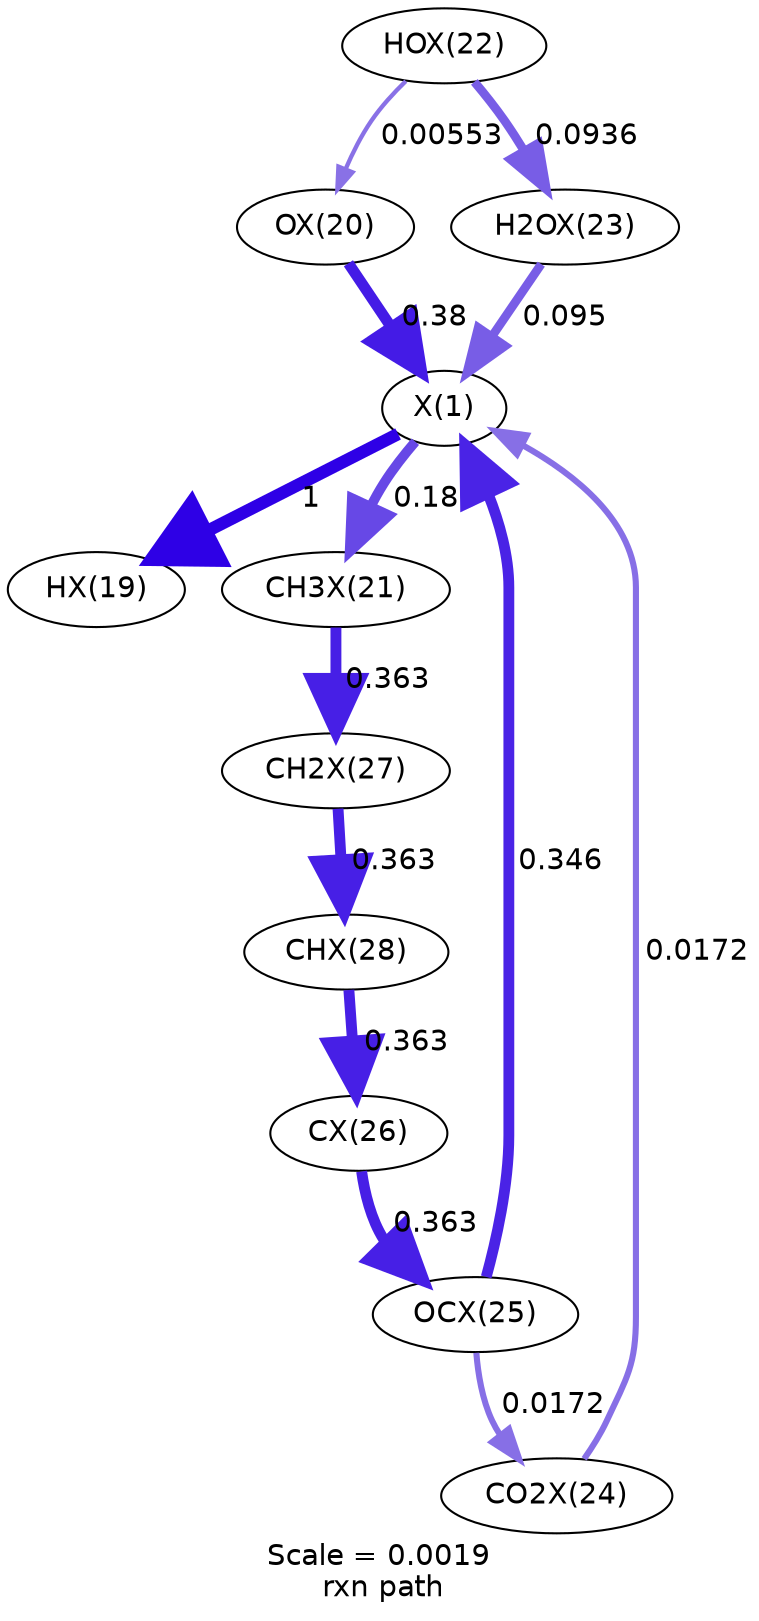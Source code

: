 digraph reaction_paths {
center=1;
s27 -> s28[fontname="Helvetica", penwidth=6, arrowsize=3, color="0.7, 1.5, 0.9"
, label=" 1"];
s29 -> s27[fontname="Helvetica", penwidth=5.27, arrowsize=2.63, color="0.7, 0.88, 0.9"
, label=" 0.38"];
s27 -> s30[fontname="Helvetica", penwidth=4.73, arrowsize=2.37, color="0.7, 0.686, 0.9"
, label=" 0.186"];
s34 -> s27[fontname="Helvetica", penwidth=5.2, arrowsize=2.6, color="0.7, 0.846, 0.9"
, label=" 0.346"];
s32 -> s27[fontname="Helvetica", penwidth=4.22, arrowsize=2.11, color="0.7, 0.595, 0.9"
, label=" 0.095"];
s33 -> s27[fontname="Helvetica", penwidth=2.93, arrowsize=1.47, color="0.7, 0.517, 0.9"
, label=" 0.0172"];
s31 -> s29[fontname="Helvetica", penwidth=2.08, arrowsize=1.04, color="0.7, 0.506, 0.9"
, label=" 0.00553"];
s31 -> s32[fontname="Helvetica", penwidth=4.21, arrowsize=2.11, color="0.7, 0.594, 0.9"
, label=" 0.0936"];
s30 -> s36[fontname="Helvetica", penwidth=5.23, arrowsize=2.62, color="0.7, 0.863, 0.9"
, label=" 0.363"];
s36 -> s37[fontname="Helvetica", penwidth=5.23, arrowsize=2.62, color="0.7, 0.863, 0.9"
, label=" 0.363"];
s37 -> s35[fontname="Helvetica", penwidth=5.23, arrowsize=2.62, color="0.7, 0.863, 0.9"
, label=" 0.363"];
s35 -> s34[fontname="Helvetica", penwidth=5.23, arrowsize=2.62, color="0.7, 0.863, 0.9"
, label=" 0.363"];
s34 -> s33[fontname="Helvetica", penwidth=2.93, arrowsize=1.47, color="0.7, 0.517, 0.9"
, label=" 0.0172"];
s27 [ fontname="Helvetica", label="X(1)"];
s28 [ fontname="Helvetica", label="HX(19)"];
s29 [ fontname="Helvetica", label="OX(20)"];
s30 [ fontname="Helvetica", label="CH3X(21)"];
s31 [ fontname="Helvetica", label="HOX(22)"];
s32 [ fontname="Helvetica", label="H2OX(23)"];
s33 [ fontname="Helvetica", label="CO2X(24)"];
s34 [ fontname="Helvetica", label="OCX(25)"];
s35 [ fontname="Helvetica", label="CX(26)"];
s36 [ fontname="Helvetica", label="CH2X(27)"];
s37 [ fontname="Helvetica", label="CHX(28)"];
 label = "Scale = 0.0019\l rxn path";
 fontname = "Helvetica";
}
